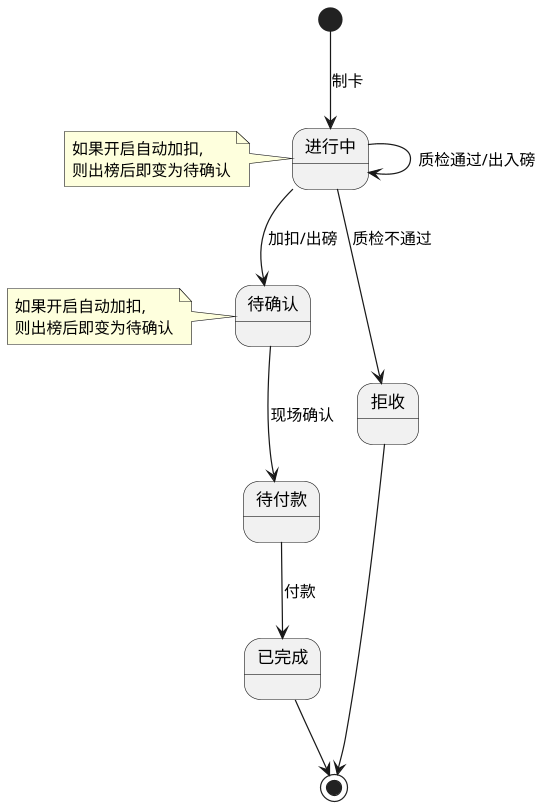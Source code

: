 @startuml
'https://plantuml.com/state-diagram

scale 550 width
[*] --> 进行中: 制卡

进行中 --> 拒收 : 质检不通过
拒收 --> [*]
进行中 --> 进行中 : 质检通过/出入磅
note left of 进行中
   如果开启自动加扣,
   则出榜后即变为待确认
end note
进行中 --> 待确认 : 加扣/出磅
note left of 待确认
   如果开启自动加扣,
   则出榜后即变为待确认
end note
待确认 --> 待付款 : 现场确认
待付款 --> 已完成 : 付款
已完成 --> [*]
@enduml